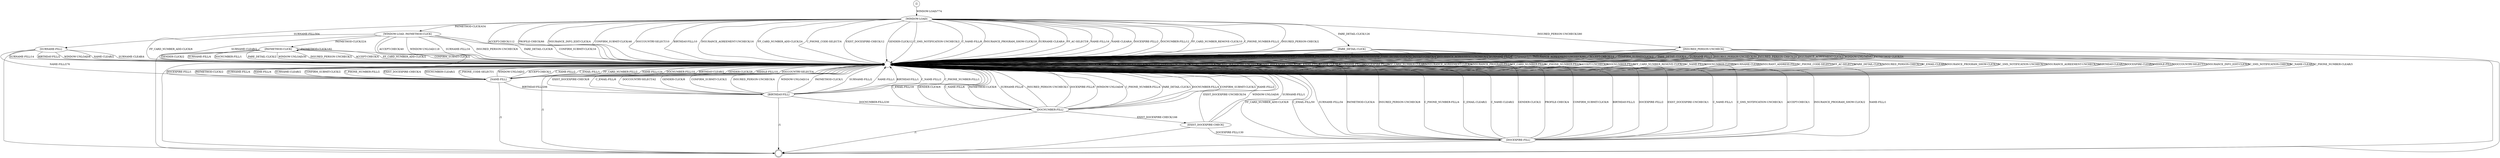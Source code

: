 digraph G {
    node [width=0.5];
x23304b0 [label="[]"]
x232fcc8 [label="[WINDOW-LOAD]"]
x232ff88 [label="[SURNAME-FILL]"]
x232fc18 [label="[WINDOW-LOAD, PAYMETHOD-CLICK]"]
x23300e8 [label=""]
x2330140 [label="[FARE_DETAIL-CLICK]"]
x2330248 [label="[INSURED_PERSON-UNCHECK]"]
x2327a80 [label="[NAME-FILL]"]
x23302f8 [label="[PAYMETHOD-CLICK]"]
x2327978 [label="[BIRTHDAY-FILL]"]
x23279d0 [label="[DOCNUMBER-FILL]"]
x2327fa8 [label="[EXIST_DOCEXPIRE-CHECK]"]
x23278c8 [label="[DOCEXPIRE-FILL]"]
x2328058 [label="",peripheries=2]
x23304b0 -> x232fcc8 [label="WINDOW-LOAD/774"]
x232fcc8 -> x232ff88 [label="SURNAME-FILL/304"]
x232fcc8 -> x232fc18 [label="PAYMETHOD-CLICK/434"]
x232fcc8 -> x23300e8 [label="ACCEPT-CHECK/112"]
x232fcc8 -> x2330140 [label="FARE_DETAIL-CLICK/126"]
x232fcc8 -> x2330248 [label="INSURED_PERSON-UNCHECK/280"]
x232fcc8 -> x23300e8 [label="PROFILE-CHECK/66"]
x232fcc8 -> x23300e8 [label="INSURANCE_INFO_EDIT-CLICK/4"]
x232fcc8 -> x23300e8 [label="CONFIRM_SUBMIT-CLICK/46"]
x232fcc8 -> x23300e8 [label="DOCCOUNTRY-SELECT/10"]
x232fcc8 -> x23300e8 [label="BIRTHDAY-FILL/10"]
x232fcc8 -> x23300e8 [label="INSURANCE_AGREEMENT-UNCHECK/16"]
x232fcc8 -> x23300e8 [label="FF_CARD_NUMBER_ADD-CLICK/24"]
x232fcc8 -> x23300e8 [label="C_PHONE_CODE-SELECT/4"]
x232fcc8 -> x23300e8 [label="EXIST_DOCEXPIRE-CHECK/12"]
x232fcc8 -> x23300e8 [label="GENDER-CLICK/12"]
x232fcc8 -> x23300e8 [label="C_SMS_NOTIFICATION-UNCHECK/2"]
x232fcc8 -> x23300e8 [label="C_NAME-FILL/8"]
x232fcc8 -> x23300e8 [label="INSURANCE_PROGRAM_SHOW-CLICK/18"]
x232fcc8 -> x23300e8 [label="SURNAME-CLEAR/4"]
x232fcc8 -> x23300e8 [label="FF_AC-SELECT/8"]
x232fcc8 -> x23300e8 [label="NAME-FILL/16"]
x232fcc8 -> x23300e8 [label="NAME-CLEAR/4"]
x232fcc8 -> x23300e8 [label="DOCEXPIRE-FILL/2"]
x232fcc8 -> x23300e8 [label="DOCNUMBER-FILL/12"]
x232fcc8 -> x23300e8 [label="FF_CARD_NUMBER_REMOVE-CLICK/10"]
x232fcc8 -> x23300e8 [label="C_PHONE_NUMBER-FILL/2"]
x232fcc8 -> x23300e8 [label="INSURED_PERSON-CHECK/2"]
x232ff88 -> x2327a80 [label="NAME-FILL/276"]
x232fc18 -> x23302f8 [label="PAYMETHOD-CLICK/224"]
x23300e8 -> x23300e8 [label="GENDER-CLICK/6"]
x232fc18 -> x23300e8 [label="ACCEPT-CHECK/40"]
x232ff88 -> x23300e8 [label="SURNAME-CLEAR/4"]
x2330140 -> x23300e8 [label="WINDOW-UNLOAD/56"]
x232fc18 -> x23300e8 [label="WINDOW-UNLOAD/118"]
x2330248 -> x23300e8 [label="INSURED_PERSON-UNCHECK/90"]
x23300e8 -> x23300e8 [label="PROFILE-CHECK/26"]
x2330248 -> x23300e8 [label="INSURED_PERSON-CHECK/20"]
x2330140 -> x23300e8 [label="FARE_DETAIL-CLICK/32"]
x23300e8 -> x23300e8 [label="WINDOW-UNLOAD/84"]
x2330248 -> x23300e8 [label="INSURANCE_AGREEMENT-CLICK/2"]
x2330248 -> x23300e8 [label="WINDOW-UNLOAD/62"]
x2330140 -> x23300e8 [label="ACCEPT-CHECK/4"]
x232fc18 -> x23300e8 [label="SURNAME-FILL/16"]
x2330248 -> x23300e8 [label="PAYMETHOD-CLICK/24"]
x23300e8 -> x23300e8 [label="FF_CARD_NUMBER_ADD-CLICK/26"]
x2330248 -> x23300e8 [label="INSURANCE_AGREEMENT-UNCHECK/60"]
x23300e8 -> x23300e8 [label="CONFIRM_SUBMIT-CLICK/84"]
x23300e8 -> x23300e8 [label="BIRTHDAY-FILL/10"]
x23300e8 -> x23300e8 [label="ACCEPT-CHECK/14"]
x232ff88 -> x23300e8 [label="SURNAME-FILL/14"]
x232fc18 -> x23300e8 [label="INSURED_PERSON-UNCHECK/6"]
x23300e8 -> x23300e8 [label="INSURANCE_AGREEMENT-CHECK/2"]
x2330248 -> x23300e8 [label="ACCEPT-CHECK/14"]
x23300e8 -> x23300e8 [label="INSURED_PERSON-UNCHECK/24"]
x232ff88 -> x23300e8 [label="BIRTHDAY-FILL/2"]
x23300e8 -> x23300e8 [label="PAYMETHOD-CLICK/10"]
x2330140 -> x23300e8 [label="INSURANCE_AGREEMENT-UNCHECK/2"]
x23300e8 -> x23300e8 [label="EXIST_DOCEXPIRE-UNCHECK/4"]
x232fc18 -> x23300e8 [label="FARE_DETAIL-CLICK/6"]
x23300e8 -> x23300e8 [label="EXIST_DOCEXPIRE-CHECK/10"]
x2330140 -> x23300e8 [label="SURNAME-FILL/6"]
x232fc18 -> x23300e8 [label="CONFIRM_SUBMIT-CLICK/16"]
x23300e8 -> x23300e8 [label="C_EMAIL-FILL/8"]
x23300e8 -> x23300e8 [label="NAME-CLEAR/4"]
x232fc18 -> x23300e8 [label="FF_CARD_NUMBER_ADD-CLICK/6"]
x23300e8 -> x23300e8 [label="SURNAME-FILL/20"]
x232ff88 -> x23300e8 [label="WINDOW-UNLOAD/6"]
x23300e8 -> x23300e8 [label="DOCEXPIRE-FILL/6"]
x2330140 -> x23300e8 [label="GENDER-CLICK/2"]
x23300e8 -> x23300e8 [label="FF_CARD_NUMBER-CLEAR/2"]
x23300e8 -> x23300e8 [label="INSURANCE_AGREEMENT-CLICK/4"]
x23300e8 -> x23300e8 [label="INSURANCE_PROGRAM-FILL/4"]
x23300e8 -> x23300e8 [label="FF_CARD_NUMBER-FILL/8"]
x2330140 -> x23300e8 [label="PAYMETHOD-CLICK/12"]
x23300e8 -> x23300e8 [label="C_PHONE_NUMBER-FILL/4"]
x23300e8 -> x23300e8 [label="ACCEPT-UNCHECK/8"]
x232fc18 -> x23300e8 [label="SURNAME-CLEAR/2"]
x23300e8 -> x23300e8 [label="DOCNUMBER-FILL/6"]
x23300e8 -> x23300e8 [label="FF_CARD_NUMBER_REMOVE-CLICK/10"]
x2330248 -> x23300e8 [label="CONFIRM_SUBMIT-CLICK/2"]
x23300e8 -> x23300e8 [label="C_NAME-FILL/4"]
x23300e8 -> x23300e8 [label="DOCNUMBER-CLEAR/4"]
x2330140 -> x23300e8 [label="INSURED_PERSON-UNCHECK/8"]
x2330248 -> x23300e8 [label="FARE_DETAIL-CLICK/4"]
x23300e8 -> x23300e8 [label="SURNAME-CLEAR/2"]
x232ff88 -> x23300e8 [label="NAME-CLEAR/2"]
x2330140 -> x23300e8 [label="CONFIRM_SUBMIT-CLICK/2"]
x2330248 -> x23300e8 [label="SURNAME-FILL/2"]
x23300e8 -> x23300e8 [label="INSURANT_ADDRESS-FILL/2"]
x23300e8 -> x23300e8 [label="C_PHONE_CODE-SELECT/2"]
x23300e8 -> x23300e8 [label="FF_AC-SELECT/4"]
x2330140 -> x23300e8 [label="INSURANCE_PROGRAM_SHOW-CLICK/1"]
x23300e8 -> x23300e8 [label="FARE_DETAIL-CLICK/1"]
x2327a80 -> x2327978 [label="BIRTHDAY-FILL/206"]
x23302f8 -> x23302f8 [label="PAYMETHOD-CLICK/182"]
x23300e8 -> x2327a80 [label="NAME-FILL/124"]
x23302f8 -> x23300e8 [label="WINDOW-UNLOAD/30"]
x23300e8 -> x23300e8 [label="INSURED_PERSON-CHECK/18"]
x23300e8 -> x23300e8 [label="C_EMAIL-CLEAR/6"]
x2327a80 -> x23300e8 [label="DOCNUMBER-FILL/10"]
x2327a80 -> x23300e8 [label="BIRTHDAY-CLEAR/2"]
x23300e8 -> x23300e8 [label="INSURANCE_PROGRAM_SHOW-CLICK/16"]
x23300e8 -> x23300e8 [label="C_SMS_NOTIFICATION-UNCHECK/10"]
x23300e8 -> x23300e8 [label="INSURANCE_AGREEMENT-UNCHECK/34"]
x23300e8 -> x23300e8 [label="BIRTHDAY-CLEAR/10"]
x2327a80 -> x23300e8 [label="GENDER-CLICK/28"]
x2327a80 -> x23300e8 [label="MIDDLE-FILL/10"]
x2327a80 -> x23300e8 [label="DOCCOUNTRY-SELECT/4"]
x2327a80 -> x23300e8 [label="DOCEXPIRE-FILL/1"]
x23302f8 -> x23300e8 [label="INSURED_PERSON-UNCHECK/2"]
x23302f8 -> x23300e8 [label="ACCEPT-CHECK/4"]
x23302f8 -> x23300e8 [label="FF_CARD_NUMBER_ADD-CLICK/2"]
x2327a80 -> x23300e8 [label="PAYMETHOD-CLICK/2"]
x2327a80 -> x23300e8 [label="SURNAME-FILL/4"]
x23302f8 -> x23300e8 [label="CONFIRM_SUBMIT-CLICK/2"]
x23300e8 -> x23300e8 [label="DOCEXPIRE-CLEAR/4"]
x2327a80 -> x23300e8 [label="NAME-FILL/4"]
x2327a80 -> x23300e8 [label="SURNAME-CLEAR/2"]
x2327a80 -> x23300e8 [label="CONFIRM_SUBMIT-CLICK/2"]
x23300e8 -> x23300e8 [label="MIDDLE-FILL/2"]
x2327978 -> x23279d0 [label="DOCNUMBER-FILL/230"]
x2327978 -> x23300e8 [label="EXIST_DOCEXPIRE-CHECK/8"]
x23300e8 -> x23300e8 [label="DOCCOUNTRY-SELECT/12"]
x23302f8 -> x23300e8 [label="GENDER-CLICK/2"]
x23302f8 -> x23300e8 [label="SURNAME-FILL/4"]
x2327978 -> x23300e8 [label="C_EMAIL-FILL/6"]
x2327978 -> x23300e8 [label="DOCCOUNTRY-SELECT/42"]
x2327a80 -> x23300e8 [label="C_PHONE_NUMBER-FILL/2"]
x2327978 -> x23300e8 [label="GENDER-CLICK/8"]
x2327978 -> x23300e8 [label="CONFIRM_SUBMIT-CLICK/2"]
x2327a80 -> x23300e8 [label="EXIST_DOCEXPIRE-CHECK/4"]
x2327978 -> x23300e8 [label="INSURED_PERSON-UNCHECK/4"]
x23300e8 -> x23300e8 [label="INSURANCE_INFO_EDIT-CLICK/6"]
x2327978 -> x23300e8 [label="WINDOW-UNLOAD/14"]
x23300e8 -> x23300e8 [label="C_SMS_NOTIFICATION-CHECK/6"]
x23300e8 -> x23300e8 [label="C_NAME-CLEAR/2"]
x2327a80 -> x23300e8 [label="DOCNUMBER-CLEAR/2"]
x23302f8 -> x23300e8 [label="DOCNUMBER-FILL/1"]
x2327a80 -> x23300e8 [label="C_PHONE_CODE-SELECT/1"]
x2327a80 -> x23300e8 [label="WINDOW-UNLOAD/2"]
x2327978 -> x23300e8 [label="PAYMETHOD-CLICK/1"]
x2327978 -> x23300e8 [label="SURNAME-FILL/2"]
x23302f8 -> x23300e8 [label="FARE_DETAIL-CLICK/2"]
x2327978 -> x23300e8 [label="NAME-FILL/1"]
x2327978 -> x23300e8 [label="BIRTHDAY-FILL/1"]
x2327978 -> x23300e8 [label="C_NAME-FILL/2"]
x23279d0 -> x2327fa8 [label="EXIST_DOCEXPIRE-CHECK/166"]
x23279d0 -> x23300e8 [label="C_EMAIL-FILL/18"]
x23279d0 -> x23300e8 [label="GENDER-CLICK/6"]
x23279d0 -> x23300e8 [label="C_NAME-FILL/6"]
x23279d0 -> x23300e8 [label="PAYMETHOD-CLICK/6"]
x23279d0 -> x23300e8 [label="SURNAME-FILL/6"]
x23300e8 -> x23300e8 [label="C_PHONE_NUMBER-CLEAR/3"]
x23279d0 -> x23300e8 [label="INSURED_PERSON-UNCHECK/1"]
x23279d0 -> x23300e8 [label="DOCEXPIRE-FILL/9"]
x23279d0 -> x23300e8 [label="WINDOW-UNLOAD/8"]
x23279d0 -> x23300e8 [label="C_PHONE_NUMBER-FILL/4"]
x23279d0 -> x23300e8 [label="FARE_DETAIL-CLICK/1"]
x23279d0 -> x23300e8 [label="DOCNUMBER-FILL/4"]
x2327a80 -> x23300e8 [label="ACCEPT-CHECK/1"]
x23279d0 -> x23300e8 [label="CONFIRM_SUBMIT-CLICK/2"]
x23279d0 -> x23300e8 [label="NAME-FILL/2"]
x2327fa8 -> x23278c8 [label="DOCEXPIRE-FILL/130"]
x2327fa8 -> x23300e8 [label="EXIST_DOCEXPIRE-UNCHECK/34"]
x2327fa8 -> x23300e8 [label="WINDOW-UNLOAD/6"]
x2327978 -> x23300e8 [label="C_PHONE_NUMBER-FILL/1"]
x2327fa8 -> x23300e8 [label="SURNAME-FILL/1"]
x23278c8 -> x23300e8 [label="FF_CARD_NUMBER_ADD-CLICK/8"]
x23278c8 -> x23300e8 [label="C_EMAIL-FILL/50"]
x23278c8 -> x23300e8 [label="SURNAME-FILL/34"]
x2327a80 -> x23300e8 [label="C_NAME-FILL/2"]
x23278c8 -> x23300e8 [label="PAYMETHOD-CLICK/4"]
x23278c8 -> x23300e8 [label="INSURED_PERSON-UNCHECK/8"]
x23278c8 -> x23300e8 [label="C_PHONE_NUMBER-FILL/4"]
x23278c8 -> x23300e8 [label="C_EMAIL-CLEAR/2"]
x23278c8 -> x23300e8 [label="C_NAME-CLEAR/2"]
x23278c8 -> x23300e8 [label="GENDER-CLICK/2"]
x23278c8 -> x23300e8 [label="PROFILE-CHECK/4"]
x23278c8 -> x23300e8 [label="CONFIRM_SUBMIT-CLICK/6"]
x23278c8 -> x23300e8 [label="BIRTHDAY-FILL/2"]
x23278c8 -> x23300e8 [label="DOCEXPIRE-FILL/2"]
x23278c8 -> x23300e8 [label="EXIST_DOCEXPIRE-UNCHECK/1"]
x23278c8 -> x23300e8 [label="C_NAME-FILL/1"]
x23278c8 -> x23300e8 [label="C_SMS_NOTIFICATION-UNCHECK/1"]
x23278c8 -> x23300e8 [label="ACCEPT-CHECK/1"]
x2327a80 -> x23300e8 [label="C_EMAIL-FILL/1"]
x23278c8 -> x23300e8 [label="INSURANCE_PROGRAM_SHOW-CLICK/2"]
x2327a80 -> x23300e8 [label="FF_CARD_NUMBER-FILL/2"]
x23278c8 -> x23300e8 [label="NAME-FILL/1"]
x232ff88 -> x2328058 [label=""]
x232fc18 -> x2328058 [label=""]
x23300e8 -> x2328058 [label="/1"]
x2330140 -> x2328058 [label=""]
x2330248 -> x2328058 [label=""]
x2327a80 -> x2328058 [label="/1"]
x23302f8 -> x2328058 [label=""]
x2327978 -> x2328058 [label="/1"]
x23279d0 -> x2328058 [label="/1"]
x2327fa8 -> x2328058 [label=""]
x23278c8 -> x2328058 [label=""]
}
